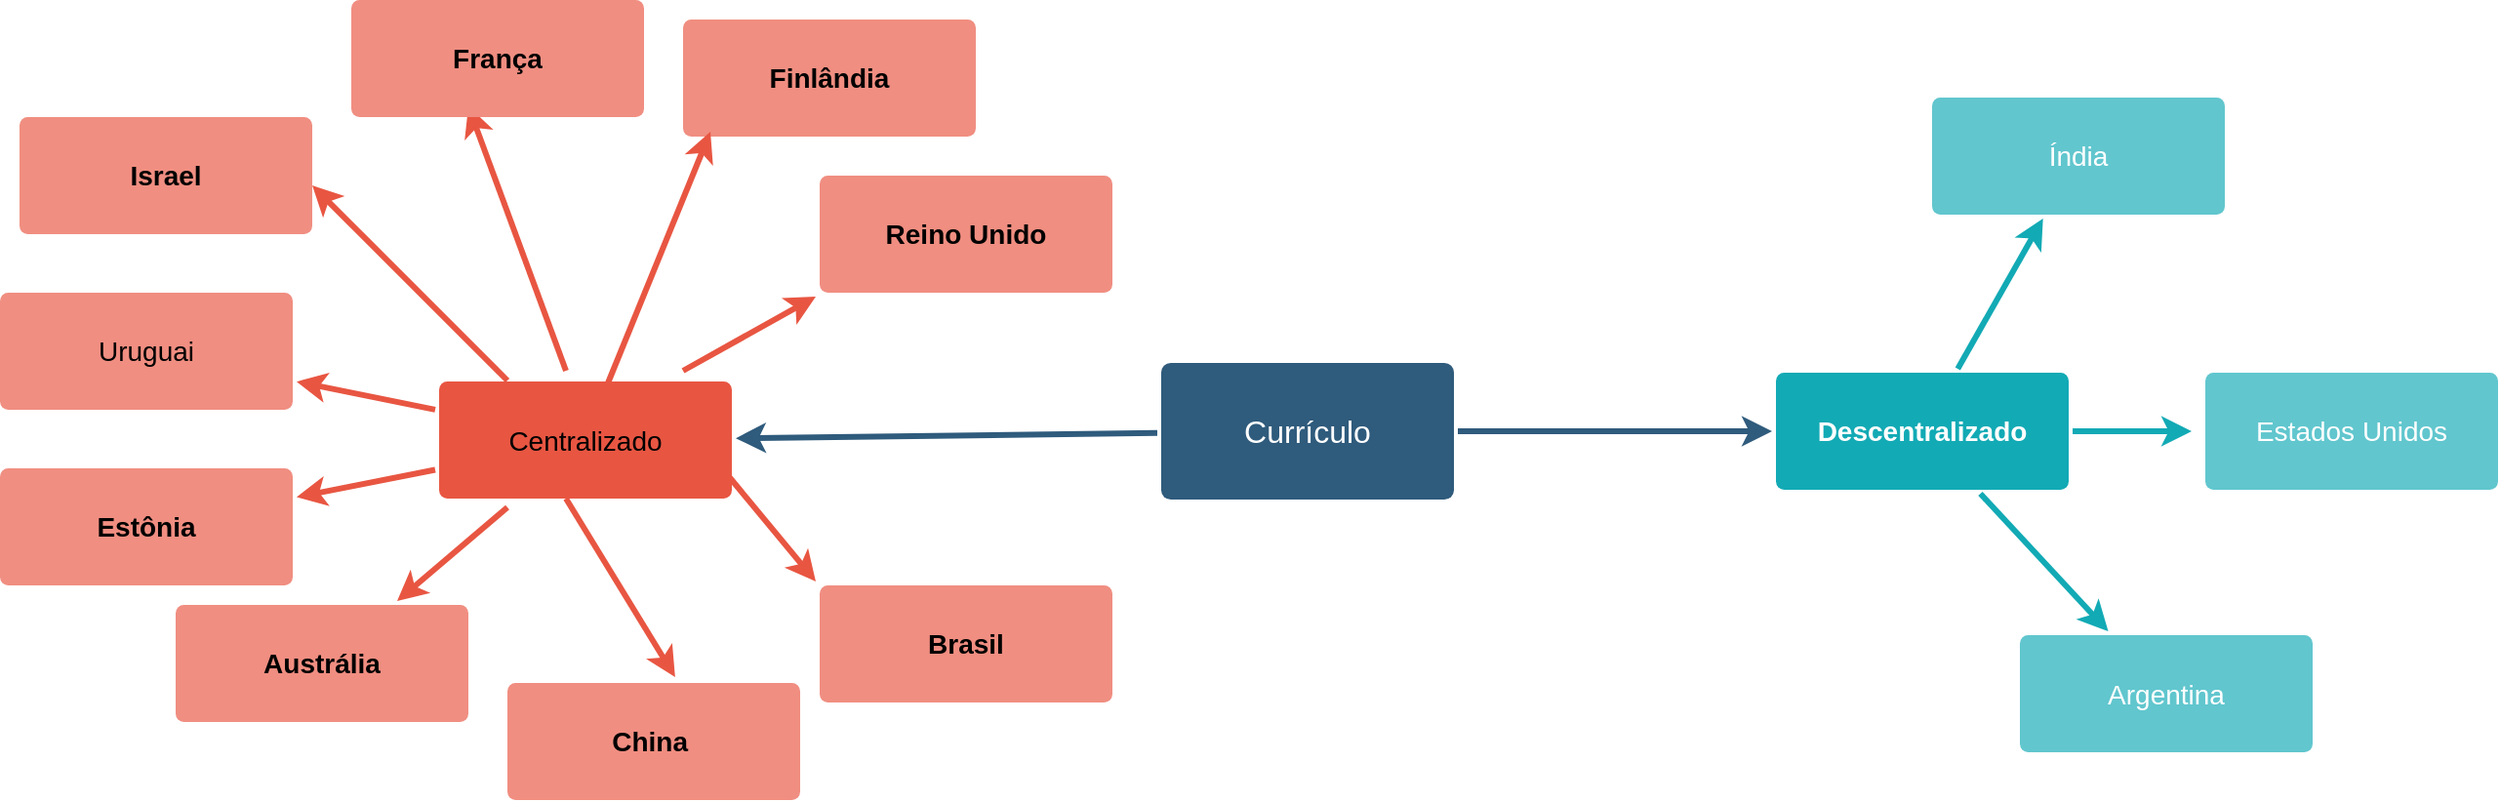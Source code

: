 <mxfile version="26.0.6">
  <diagram id="6a731a19-8d31-9384-78a2-239565b7b9f0" name="Page-1">
    <mxGraphModel dx="2283" dy="592" grid="1" gridSize="10" guides="1" tooltips="1" connect="1" arrows="1" fold="1" page="1" pageScale="1" pageWidth="1169" pageHeight="827" background="none" math="0" shadow="0">
      <root>
        <mxCell id="0" />
        <mxCell id="1" parent="0" />
        <mxCell id="1746" value="" style="edgeStyle=none;rounded=0;jumpStyle=none;html=1;shadow=0;labelBackgroundColor=none;startArrow=none;startFill=0;endArrow=classic;endFill=1;jettySize=auto;orthogonalLoop=1;strokeColor=#2F5B7C;strokeWidth=3;fontFamily=Helvetica;fontSize=16;fontColor=#23445D;spacing=5;" parent="1" source="1749" target="1771" edge="1">
          <mxGeometry relative="1" as="geometry" />
        </mxCell>
        <mxCell id="1748" value="" style="edgeStyle=none;rounded=0;jumpStyle=none;html=1;shadow=0;labelBackgroundColor=none;startArrow=none;startFill=0;endArrow=classic;endFill=1;jettySize=auto;orthogonalLoop=1;strokeColor=#2F5B7C;strokeWidth=3;fontFamily=Helvetica;fontSize=16;fontColor=#23445D;spacing=5;" parent="1" source="1749" target="1753" edge="1">
          <mxGeometry relative="1" as="geometry" />
        </mxCell>
        <mxCell id="1749" value="&lt;span style=&quot;font-weight: normal;&quot;&gt;Currículo&lt;/span&gt;" style="rounded=1;whiteSpace=wrap;html=1;shadow=0;labelBackgroundColor=none;strokeColor=none;strokeWidth=3;fillColor=#2F5B7C;fontFamily=Helvetica;fontSize=16;fontColor=#FFFFFF;align=center;fontStyle=1;spacing=5;arcSize=7;perimeterSpacing=2;" parent="1" vertex="1">
          <mxGeometry x="585" y="376" width="150" height="70" as="geometry" />
        </mxCell>
        <mxCell id="1750" value="" style="edgeStyle=none;rounded=1;jumpStyle=none;html=1;shadow=0;labelBackgroundColor=none;startArrow=none;startFill=0;jettySize=auto;orthogonalLoop=1;strokeColor=#E85642;strokeWidth=3;fontFamily=Helvetica;fontSize=14;fontColor=#FFFFFF;spacing=5;fontStyle=1;fillColor=#b0e3e6;" parent="1" edge="1">
          <mxGeometry relative="1" as="geometry">
            <mxPoint x="250" y="385" as="sourcePoint" />
            <mxPoint x="150.004" y="285" as="targetPoint" />
          </mxGeometry>
        </mxCell>
        <mxCell id="1751" value="" style="edgeStyle=none;rounded=1;jumpStyle=none;html=1;shadow=0;labelBackgroundColor=none;startArrow=none;startFill=0;jettySize=auto;orthogonalLoop=1;strokeColor=#E85642;strokeWidth=3;fontFamily=Helvetica;fontSize=14;fontColor=#FFFFFF;spacing=5;fontStyle=1;fillColor=#b0e3e6;" parent="1" source="1753" target="1755" edge="1">
          <mxGeometry relative="1" as="geometry" />
        </mxCell>
        <mxCell id="1752" value="" style="edgeStyle=none;rounded=1;jumpStyle=none;html=1;shadow=0;labelBackgroundColor=none;startArrow=none;startFill=0;jettySize=auto;orthogonalLoop=1;strokeColor=#E85642;strokeWidth=3;fontFamily=Helvetica;fontSize=14;fontColor=#FFFFFF;spacing=5;fontStyle=1;fillColor=#b0e3e6;" parent="1" source="1753" target="1754" edge="1">
          <mxGeometry relative="1" as="geometry" />
        </mxCell>
        <mxCell id="1753" value="&lt;span style=&quot;font-weight: normal;&quot;&gt;&lt;font style=&quot;color: rgb(0, 0, 0);&quot;&gt;Centralizado&lt;/font&gt;&lt;/span&gt;" style="rounded=1;whiteSpace=wrap;html=1;shadow=0;labelBackgroundColor=none;strokeColor=none;strokeWidth=3;fillColor=#e85642;fontFamily=Helvetica;fontSize=14;fontColor=#FFFFFF;align=center;spacing=5;fontStyle=1;arcSize=7;perimeterSpacing=2;" parent="1" vertex="1">
          <mxGeometry x="215" y="385.5" width="150" height="60" as="geometry" />
        </mxCell>
        <mxCell id="1754" value="&lt;b&gt;&lt;font style=&quot;color: rgb(0, 0, 0);&quot;&gt;Estônia&lt;/font&gt;&lt;/b&gt;" style="rounded=1;whiteSpace=wrap;html=1;shadow=0;labelBackgroundColor=none;strokeColor=none;strokeWidth=3;fillColor=#f08e81;fontFamily=Helvetica;fontSize=14;fontColor=#FFFFFF;align=center;spacing=5;fontStyle=0;arcSize=7;perimeterSpacing=2;" parent="1" vertex="1">
          <mxGeometry x="-10" y="430" width="150" height="60" as="geometry" />
        </mxCell>
        <mxCell id="1755" value="&lt;font style=&quot;color: rgb(0, 0, 0);&quot;&gt;Uruguai&lt;/font&gt;" style="rounded=1;whiteSpace=wrap;html=1;shadow=0;labelBackgroundColor=none;strokeColor=none;strokeWidth=3;fillColor=#f08e81;fontFamily=Helvetica;fontSize=14;fontColor=#FFFFFF;align=center;spacing=5;fontStyle=0;arcSize=7;perimeterSpacing=2;" parent="1" vertex="1">
          <mxGeometry x="-10" y="340" width="150" height="60" as="geometry" />
        </mxCell>
        <mxCell id="1756" value="&lt;span&gt;&lt;font style=&quot;color: rgb(0, 0, 0);&quot;&gt;&lt;b&gt;Israel&lt;/b&gt;&lt;/font&gt;&lt;/span&gt;" style="rounded=1;whiteSpace=wrap;html=1;shadow=0;labelBackgroundColor=none;strokeColor=none;strokeWidth=3;fillColor=#f08e81;fontFamily=Helvetica;fontSize=14;fontColor=#FFFFFF;align=center;spacing=5;fontStyle=0;arcSize=7;perimeterSpacing=2;" parent="1" vertex="1">
          <mxGeometry y="250" width="150" height="60" as="geometry" />
        </mxCell>
        <mxCell id="1771" value="Descentralizado" style="rounded=1;whiteSpace=wrap;html=1;shadow=0;labelBackgroundColor=none;strokeColor=none;strokeWidth=3;fillColor=#12aab5;fontFamily=Helvetica;fontSize=14;fontColor=#FFFFFF;align=center;spacing=5;fontStyle=1;arcSize=7;perimeterSpacing=2;" parent="1" vertex="1">
          <mxGeometry x="900" y="381.0" width="150" height="60" as="geometry" />
        </mxCell>
        <mxCell id="1774" value="Argentina" style="rounded=1;whiteSpace=wrap;html=1;shadow=0;labelBackgroundColor=none;strokeColor=none;strokeWidth=3;fillColor=#61c6ce;fontFamily=Helvetica;fontSize=14;fontColor=#FFFFFF;align=center;spacing=5;fontStyle=0;arcSize=7;perimeterSpacing=2;" parent="1" vertex="1">
          <mxGeometry x="1025" y="515.5" width="150" height="60" as="geometry" />
        </mxCell>
        <mxCell id="1775" value="" style="edgeStyle=none;rounded=1;jumpStyle=none;html=1;shadow=0;labelBackgroundColor=none;startArrow=none;startFill=0;jettySize=auto;orthogonalLoop=1;strokeColor=#12AAB5;strokeWidth=3;fontFamily=Helvetica;fontSize=14;fontColor=#FFFFFF;spacing=5;fontStyle=1;fillColor=#b0e3e6;" parent="1" source="1771" target="1774" edge="1">
          <mxGeometry relative="1" as="geometry" />
        </mxCell>
        <mxCell id="1776" value="Estados Unidos" style="rounded=1;whiteSpace=wrap;html=1;shadow=0;labelBackgroundColor=none;strokeColor=none;strokeWidth=3;fillColor=#61c6ce;fontFamily=Helvetica;fontSize=14;fontColor=#FFFFFF;align=center;spacing=5;fontStyle=0;arcSize=7;perimeterSpacing=2;" parent="1" vertex="1">
          <mxGeometry x="1120" y="381" width="150" height="60" as="geometry" />
        </mxCell>
        <mxCell id="1777" value="" style="edgeStyle=none;rounded=1;jumpStyle=none;html=1;shadow=0;labelBackgroundColor=none;startArrow=none;startFill=0;jettySize=auto;orthogonalLoop=1;strokeColor=#12AAB5;strokeWidth=3;fontFamily=Helvetica;fontSize=14;fontColor=#FFFFFF;spacing=5;fontStyle=1;fillColor=#b0e3e6;" parent="1" source="1771" edge="1">
          <mxGeometry relative="1" as="geometry">
            <mxPoint x="1113" y="411" as="targetPoint" />
          </mxGeometry>
        </mxCell>
        <mxCell id="1778" value="Índia" style="rounded=1;whiteSpace=wrap;html=1;shadow=0;labelBackgroundColor=none;strokeColor=none;strokeWidth=3;fillColor=#61c6ce;fontFamily=Helvetica;fontSize=14;fontColor=#FFFFFF;align=center;spacing=5;fontStyle=0;arcSize=7;perimeterSpacing=2;" parent="1" vertex="1">
          <mxGeometry x="980" y="240" width="150" height="60" as="geometry" />
        </mxCell>
        <mxCell id="1779" value="" style="edgeStyle=none;rounded=1;jumpStyle=none;html=1;shadow=0;labelBackgroundColor=none;startArrow=none;startFill=0;jettySize=auto;orthogonalLoop=1;strokeColor=#12AAB5;strokeWidth=3;fontFamily=Helvetica;fontSize=14;fontColor=#FFFFFF;spacing=5;fontStyle=1;fillColor=#b0e3e6;" parent="1" source="1771" target="1778" edge="1">
          <mxGeometry relative="1" as="geometry" />
        </mxCell>
        <mxCell id="YilM_UQv-LvqTJ6ShyUf-1779" value="" style="edgeStyle=none;rounded=1;jumpStyle=none;html=1;shadow=0;labelBackgroundColor=none;startArrow=none;startFill=0;jettySize=auto;orthogonalLoop=1;strokeColor=#E85642;strokeWidth=3;fontFamily=Helvetica;fontSize=14;fontColor=#FFFFFF;spacing=5;fontStyle=1;fillColor=#b0e3e6;" parent="1" edge="1">
          <mxGeometry relative="1" as="geometry">
            <mxPoint x="280" y="380" as="sourcePoint" />
            <mxPoint x="230" y="244.5" as="targetPoint" />
          </mxGeometry>
        </mxCell>
        <mxCell id="YilM_UQv-LvqTJ6ShyUf-1780" value="&lt;b&gt;&lt;font style=&quot;color: rgb(0, 0, 0);&quot;&gt;França&lt;/font&gt;&lt;/b&gt;" style="rounded=1;whiteSpace=wrap;html=1;shadow=0;labelBackgroundColor=none;strokeColor=none;strokeWidth=3;fillColor=#f08e81;fontFamily=Helvetica;fontSize=14;fontColor=#FFFFFF;align=center;spacing=5;fontStyle=0;arcSize=7;perimeterSpacing=2;" parent="1" vertex="1">
          <mxGeometry x="170" y="190" width="150" height="60" as="geometry" />
        </mxCell>
        <mxCell id="YilM_UQv-LvqTJ6ShyUf-1781" value="&lt;font style=&quot;color: rgb(0, 0, 0);&quot;&gt;&lt;b&gt;Finlândia&lt;/b&gt;&lt;/font&gt;" style="rounded=1;whiteSpace=wrap;html=1;shadow=0;labelBackgroundColor=none;strokeColor=none;strokeWidth=3;fillColor=#f08e81;fontFamily=Helvetica;fontSize=14;fontColor=#FFFFFF;align=center;spacing=5;fontStyle=0;arcSize=7;perimeterSpacing=2;" parent="1" vertex="1">
          <mxGeometry x="340" y="200" width="150" height="60" as="geometry" />
        </mxCell>
        <mxCell id="YilM_UQv-LvqTJ6ShyUf-1782" value="&lt;font style=&quot;color: rgb(0, 0, 0);&quot;&gt;&lt;b&gt;China&amp;nbsp;&lt;/b&gt;&lt;/font&gt;" style="rounded=1;whiteSpace=wrap;html=1;shadow=0;labelBackgroundColor=none;strokeColor=none;strokeWidth=3;fillColor=#f08e81;fontFamily=Helvetica;fontSize=14;fontColor=#FFFFFF;align=center;spacing=5;fontStyle=0;arcSize=7;perimeterSpacing=2;" parent="1" vertex="1">
          <mxGeometry x="250" y="540" width="150" height="60" as="geometry" />
        </mxCell>
        <mxCell id="YilM_UQv-LvqTJ6ShyUf-1783" value="&lt;b&gt;&lt;font style=&quot;color: rgb(0, 0, 0);&quot;&gt;Austrália&lt;/font&gt;&lt;/b&gt;" style="rounded=1;whiteSpace=wrap;html=1;shadow=0;labelBackgroundColor=none;strokeColor=none;strokeWidth=3;fillColor=#f08e81;fontFamily=Helvetica;fontSize=14;fontColor=#FFFFFF;align=center;spacing=5;fontStyle=0;arcSize=7;perimeterSpacing=2;" parent="1" vertex="1">
          <mxGeometry x="80" y="500" width="150" height="60" as="geometry" />
        </mxCell>
        <mxCell id="YilM_UQv-LvqTJ6ShyUf-1784" value="" style="edgeStyle=none;rounded=1;jumpStyle=none;html=1;shadow=0;labelBackgroundColor=none;startArrow=none;startFill=0;jettySize=auto;orthogonalLoop=1;strokeColor=#E85642;strokeWidth=3;fontFamily=Helvetica;fontSize=14;fontColor=#FFFFFF;spacing=5;fontStyle=1;fillColor=#b0e3e6;entryX=0.104;entryY=0.93;entryDx=0;entryDy=0;entryPerimeter=0;" parent="1" target="YilM_UQv-LvqTJ6ShyUf-1781" edge="1">
          <mxGeometry relative="1" as="geometry">
            <mxPoint x="300" y="390" as="sourcePoint" />
            <mxPoint x="270" y="290" as="targetPoint" />
          </mxGeometry>
        </mxCell>
        <mxCell id="YilM_UQv-LvqTJ6ShyUf-1785" value="" style="edgeStyle=none;rounded=1;jumpStyle=none;html=1;shadow=0;labelBackgroundColor=none;startArrow=none;startFill=0;jettySize=auto;orthogonalLoop=1;strokeColor=#E85642;strokeWidth=3;fontFamily=Helvetica;fontSize=14;fontColor=#FFFFFF;spacing=5;fontStyle=1;fillColor=#b0e3e6;entryX=0.75;entryY=0;entryDx=0;entryDy=0;" parent="1" target="YilM_UQv-LvqTJ6ShyUf-1783" edge="1">
          <mxGeometry relative="1" as="geometry">
            <mxPoint x="250" y="450" as="sourcePoint" />
            <mxPoint x="210" y="490" as="targetPoint" />
          </mxGeometry>
        </mxCell>
        <mxCell id="YilM_UQv-LvqTJ6ShyUf-1786" value="" style="edgeStyle=none;rounded=1;jumpStyle=none;html=1;shadow=0;labelBackgroundColor=none;startArrow=none;startFill=0;jettySize=auto;orthogonalLoop=1;strokeColor=#E85642;strokeWidth=3;fontFamily=Helvetica;fontSize=14;fontColor=#FFFFFF;spacing=5;fontStyle=1;fillColor=#b0e3e6;entryX=0;entryY=0;entryDx=0;entryDy=0;" parent="1" target="YilM_UQv-LvqTJ6ShyUf-1787" edge="1">
          <mxGeometry relative="1" as="geometry">
            <mxPoint x="360" y="430" as="sourcePoint" />
            <mxPoint x="410" y="480" as="targetPoint" />
          </mxGeometry>
        </mxCell>
        <mxCell id="YilM_UQv-LvqTJ6ShyUf-1787" value="&lt;b&gt;&lt;font style=&quot;color: rgb(0, 0, 0);&quot;&gt;Brasil&lt;/font&gt;&lt;/b&gt;" style="rounded=1;whiteSpace=wrap;html=1;shadow=0;labelBackgroundColor=none;strokeColor=none;strokeWidth=3;fillColor=#f08e81;fontFamily=Helvetica;fontSize=14;fontColor=#FFFFFF;align=center;spacing=5;fontStyle=0;arcSize=7;perimeterSpacing=2;" parent="1" vertex="1">
          <mxGeometry x="410" y="490" width="150" height="60" as="geometry" />
        </mxCell>
        <mxCell id="YilM_UQv-LvqTJ6ShyUf-1788" value="&lt;font style=&quot;color: rgb(0, 0, 0);&quot;&gt;&lt;b&gt;Reino Unido&lt;/b&gt;&lt;/font&gt;" style="rounded=1;whiteSpace=wrap;html=1;shadow=0;labelBackgroundColor=none;strokeColor=none;strokeWidth=3;fillColor=#f08e81;fontFamily=Helvetica;fontSize=14;fontColor=#FFFFFF;align=center;spacing=5;fontStyle=0;arcSize=7;perimeterSpacing=2;" parent="1" vertex="1">
          <mxGeometry x="410" y="280" width="150" height="60" as="geometry" />
        </mxCell>
        <mxCell id="YilM_UQv-LvqTJ6ShyUf-1791" value="" style="edgeStyle=none;rounded=1;jumpStyle=none;html=1;shadow=0;labelBackgroundColor=none;startArrow=none;startFill=0;jettySize=auto;orthogonalLoop=1;strokeColor=#E85642;strokeWidth=3;fontFamily=Helvetica;fontSize=14;fontColor=#FFFFFF;spacing=5;fontStyle=1;fillColor=#b0e3e6;entryX=0.571;entryY=-0.016;entryDx=0;entryDy=0;entryPerimeter=0;" parent="1" target="YilM_UQv-LvqTJ6ShyUf-1782" edge="1">
          <mxGeometry relative="1" as="geometry">
            <mxPoint x="280" y="445.5" as="sourcePoint" />
            <mxPoint x="320" y="545.5" as="targetPoint" />
          </mxGeometry>
        </mxCell>
        <mxCell id="YilM_UQv-LvqTJ6ShyUf-1792" value="" style="edgeStyle=none;rounded=1;jumpStyle=none;html=1;shadow=0;labelBackgroundColor=none;startArrow=none;startFill=0;jettySize=auto;orthogonalLoop=1;strokeColor=#E85642;strokeWidth=3;fontFamily=Helvetica;fontSize=14;fontColor=#FFFFFF;spacing=5;fontStyle=1;fillColor=#b0e3e6;entryX=0;entryY=1;entryDx=0;entryDy=0;" parent="1" target="YilM_UQv-LvqTJ6ShyUf-1788" edge="1">
          <mxGeometry relative="1" as="geometry">
            <mxPoint x="340" y="380" as="sourcePoint" />
            <mxPoint x="340" y="570" as="targetPoint" />
          </mxGeometry>
        </mxCell>
      </root>
    </mxGraphModel>
  </diagram>
</mxfile>
